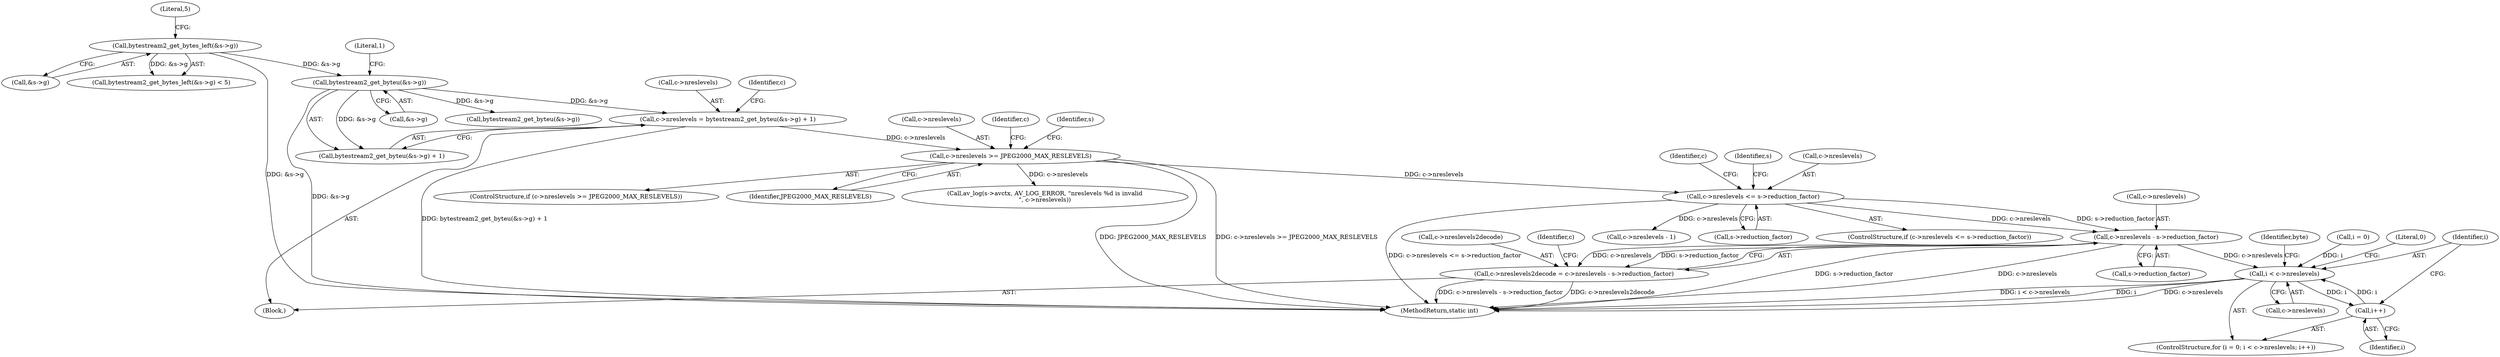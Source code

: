 digraph "0_FFmpeg_a1b9004b768bef606ee98d417bceb9392ceb788d@pointer" {
"1000190" [label="(Call,c->nreslevels - s->reduction_factor)"];
"1000155" [label="(Call,c->nreslevels <= s->reduction_factor)"];
"1000137" [label="(Call,c->nreslevels >= JPEG2000_MAX_RESLEVELS)"];
"1000125" [label="(Call,c->nreslevels = bytestream2_get_byteu(&s->g) + 1)"];
"1000130" [label="(Call,bytestream2_get_byteu(&s->g))"];
"1000117" [label="(Call,bytestream2_get_bytes_left(&s->g))"];
"1000186" [label="(Call,c->nreslevels2decode = c->nreslevels - s->reduction_factor)"];
"1000339" [label="(Call,i < c->nreslevels)"];
"1000344" [label="(Call,i++)"];
"1000345" [label="(Identifier,i)"];
"1000138" [label="(Call,c->nreslevels)"];
"1000126" [label="(Call,c->nreslevels)"];
"1000340" [label="(Identifier,i)"];
"1000157" [label="(Identifier,c)"];
"1000187" [label="(Call,c->nreslevels2decode)"];
"1000113" [label="(Block,)"];
"1000145" [label="(Identifier,s)"];
"1000336" [label="(Call,i = 0)"];
"1000335" [label="(ControlStructure,for (i = 0; i < c->nreslevels; i++))"];
"1000130" [label="(Call,bytestream2_get_byteu(&s->g))"];
"1000169" [label="(Call,c->nreslevels - 1)"];
"1000194" [label="(Call,s->reduction_factor)"];
"1000129" [label="(Call,bytestream2_get_byteu(&s->g) + 1)"];
"1000116" [label="(Call,bytestream2_get_bytes_left(&s->g) < 5)"];
"1000131" [label="(Call,&s->g)"];
"1000122" [label="(Literal,5)"];
"1000395" [label="(Literal,0)"];
"1000137" [label="(Call,c->nreslevels >= JPEG2000_MAX_RESLEVELS)"];
"1000135" [label="(Literal,1)"];
"1000118" [label="(Call,&s->g)"];
"1000199" [label="(Identifier,c)"];
"1000156" [label="(Call,c->nreslevels)"];
"1000136" [label="(ControlStructure,if (c->nreslevels >= JPEG2000_MAX_RESLEVELS))"];
"1000188" [label="(Identifier,c)"];
"1000159" [label="(Call,s->reduction_factor)"];
"1000139" [label="(Identifier,c)"];
"1000117" [label="(Call,bytestream2_get_bytes_left(&s->g))"];
"1000344" [label="(Call,i++)"];
"1000154" [label="(ControlStructure,if (c->nreslevels <= s->reduction_factor))"];
"1000155" [label="(Call,c->nreslevels <= s->reduction_factor)"];
"1000203" [label="(Call,bytestream2_get_byteu(&s->g))"];
"1000141" [label="(Identifier,JPEG2000_MAX_RESLEVELS)"];
"1000348" [label="(Identifier,byte)"];
"1000341" [label="(Call,c->nreslevels)"];
"1000165" [label="(Identifier,s)"];
"1000143" [label="(Call,av_log(s->avctx, AV_LOG_ERROR, \"nreslevels %d is invalid\n\", c->nreslevels))"];
"1000191" [label="(Call,c->nreslevels)"];
"1000396" [label="(MethodReturn,static int)"];
"1000339" [label="(Call,i < c->nreslevels)"];
"1000186" [label="(Call,c->nreslevels2decode = c->nreslevels - s->reduction_factor)"];
"1000125" [label="(Call,c->nreslevels = bytestream2_get_byteu(&s->g) + 1)"];
"1000190" [label="(Call,c->nreslevels - s->reduction_factor)"];
"1000190" -> "1000186"  [label="AST: "];
"1000190" -> "1000194"  [label="CFG: "];
"1000191" -> "1000190"  [label="AST: "];
"1000194" -> "1000190"  [label="AST: "];
"1000186" -> "1000190"  [label="CFG: "];
"1000190" -> "1000396"  [label="DDG: s->reduction_factor"];
"1000190" -> "1000396"  [label="DDG: c->nreslevels"];
"1000190" -> "1000186"  [label="DDG: c->nreslevels"];
"1000190" -> "1000186"  [label="DDG: s->reduction_factor"];
"1000155" -> "1000190"  [label="DDG: c->nreslevels"];
"1000155" -> "1000190"  [label="DDG: s->reduction_factor"];
"1000190" -> "1000339"  [label="DDG: c->nreslevels"];
"1000155" -> "1000154"  [label="AST: "];
"1000155" -> "1000159"  [label="CFG: "];
"1000156" -> "1000155"  [label="AST: "];
"1000159" -> "1000155"  [label="AST: "];
"1000165" -> "1000155"  [label="CFG: "];
"1000188" -> "1000155"  [label="CFG: "];
"1000155" -> "1000396"  [label="DDG: c->nreslevels <= s->reduction_factor"];
"1000137" -> "1000155"  [label="DDG: c->nreslevels"];
"1000155" -> "1000169"  [label="DDG: c->nreslevels"];
"1000137" -> "1000136"  [label="AST: "];
"1000137" -> "1000141"  [label="CFG: "];
"1000138" -> "1000137"  [label="AST: "];
"1000141" -> "1000137"  [label="AST: "];
"1000145" -> "1000137"  [label="CFG: "];
"1000157" -> "1000137"  [label="CFG: "];
"1000137" -> "1000396"  [label="DDG: JPEG2000_MAX_RESLEVELS"];
"1000137" -> "1000396"  [label="DDG: c->nreslevels >= JPEG2000_MAX_RESLEVELS"];
"1000125" -> "1000137"  [label="DDG: c->nreslevels"];
"1000137" -> "1000143"  [label="DDG: c->nreslevels"];
"1000125" -> "1000113"  [label="AST: "];
"1000125" -> "1000129"  [label="CFG: "];
"1000126" -> "1000125"  [label="AST: "];
"1000129" -> "1000125"  [label="AST: "];
"1000139" -> "1000125"  [label="CFG: "];
"1000125" -> "1000396"  [label="DDG: bytestream2_get_byteu(&s->g) + 1"];
"1000130" -> "1000125"  [label="DDG: &s->g"];
"1000130" -> "1000129"  [label="AST: "];
"1000130" -> "1000131"  [label="CFG: "];
"1000131" -> "1000130"  [label="AST: "];
"1000135" -> "1000130"  [label="CFG: "];
"1000130" -> "1000396"  [label="DDG: &s->g"];
"1000130" -> "1000129"  [label="DDG: &s->g"];
"1000117" -> "1000130"  [label="DDG: &s->g"];
"1000130" -> "1000203"  [label="DDG: &s->g"];
"1000117" -> "1000116"  [label="AST: "];
"1000117" -> "1000118"  [label="CFG: "];
"1000118" -> "1000117"  [label="AST: "];
"1000122" -> "1000117"  [label="CFG: "];
"1000117" -> "1000396"  [label="DDG: &s->g"];
"1000117" -> "1000116"  [label="DDG: &s->g"];
"1000186" -> "1000113"  [label="AST: "];
"1000187" -> "1000186"  [label="AST: "];
"1000199" -> "1000186"  [label="CFG: "];
"1000186" -> "1000396"  [label="DDG: c->nreslevels2decode"];
"1000186" -> "1000396"  [label="DDG: c->nreslevels - s->reduction_factor"];
"1000339" -> "1000335"  [label="AST: "];
"1000339" -> "1000341"  [label="CFG: "];
"1000340" -> "1000339"  [label="AST: "];
"1000341" -> "1000339"  [label="AST: "];
"1000348" -> "1000339"  [label="CFG: "];
"1000395" -> "1000339"  [label="CFG: "];
"1000339" -> "1000396"  [label="DDG: i < c->nreslevels"];
"1000339" -> "1000396"  [label="DDG: i"];
"1000339" -> "1000396"  [label="DDG: c->nreslevels"];
"1000344" -> "1000339"  [label="DDG: i"];
"1000336" -> "1000339"  [label="DDG: i"];
"1000339" -> "1000344"  [label="DDG: i"];
"1000344" -> "1000335"  [label="AST: "];
"1000344" -> "1000345"  [label="CFG: "];
"1000345" -> "1000344"  [label="AST: "];
"1000340" -> "1000344"  [label="CFG: "];
}
